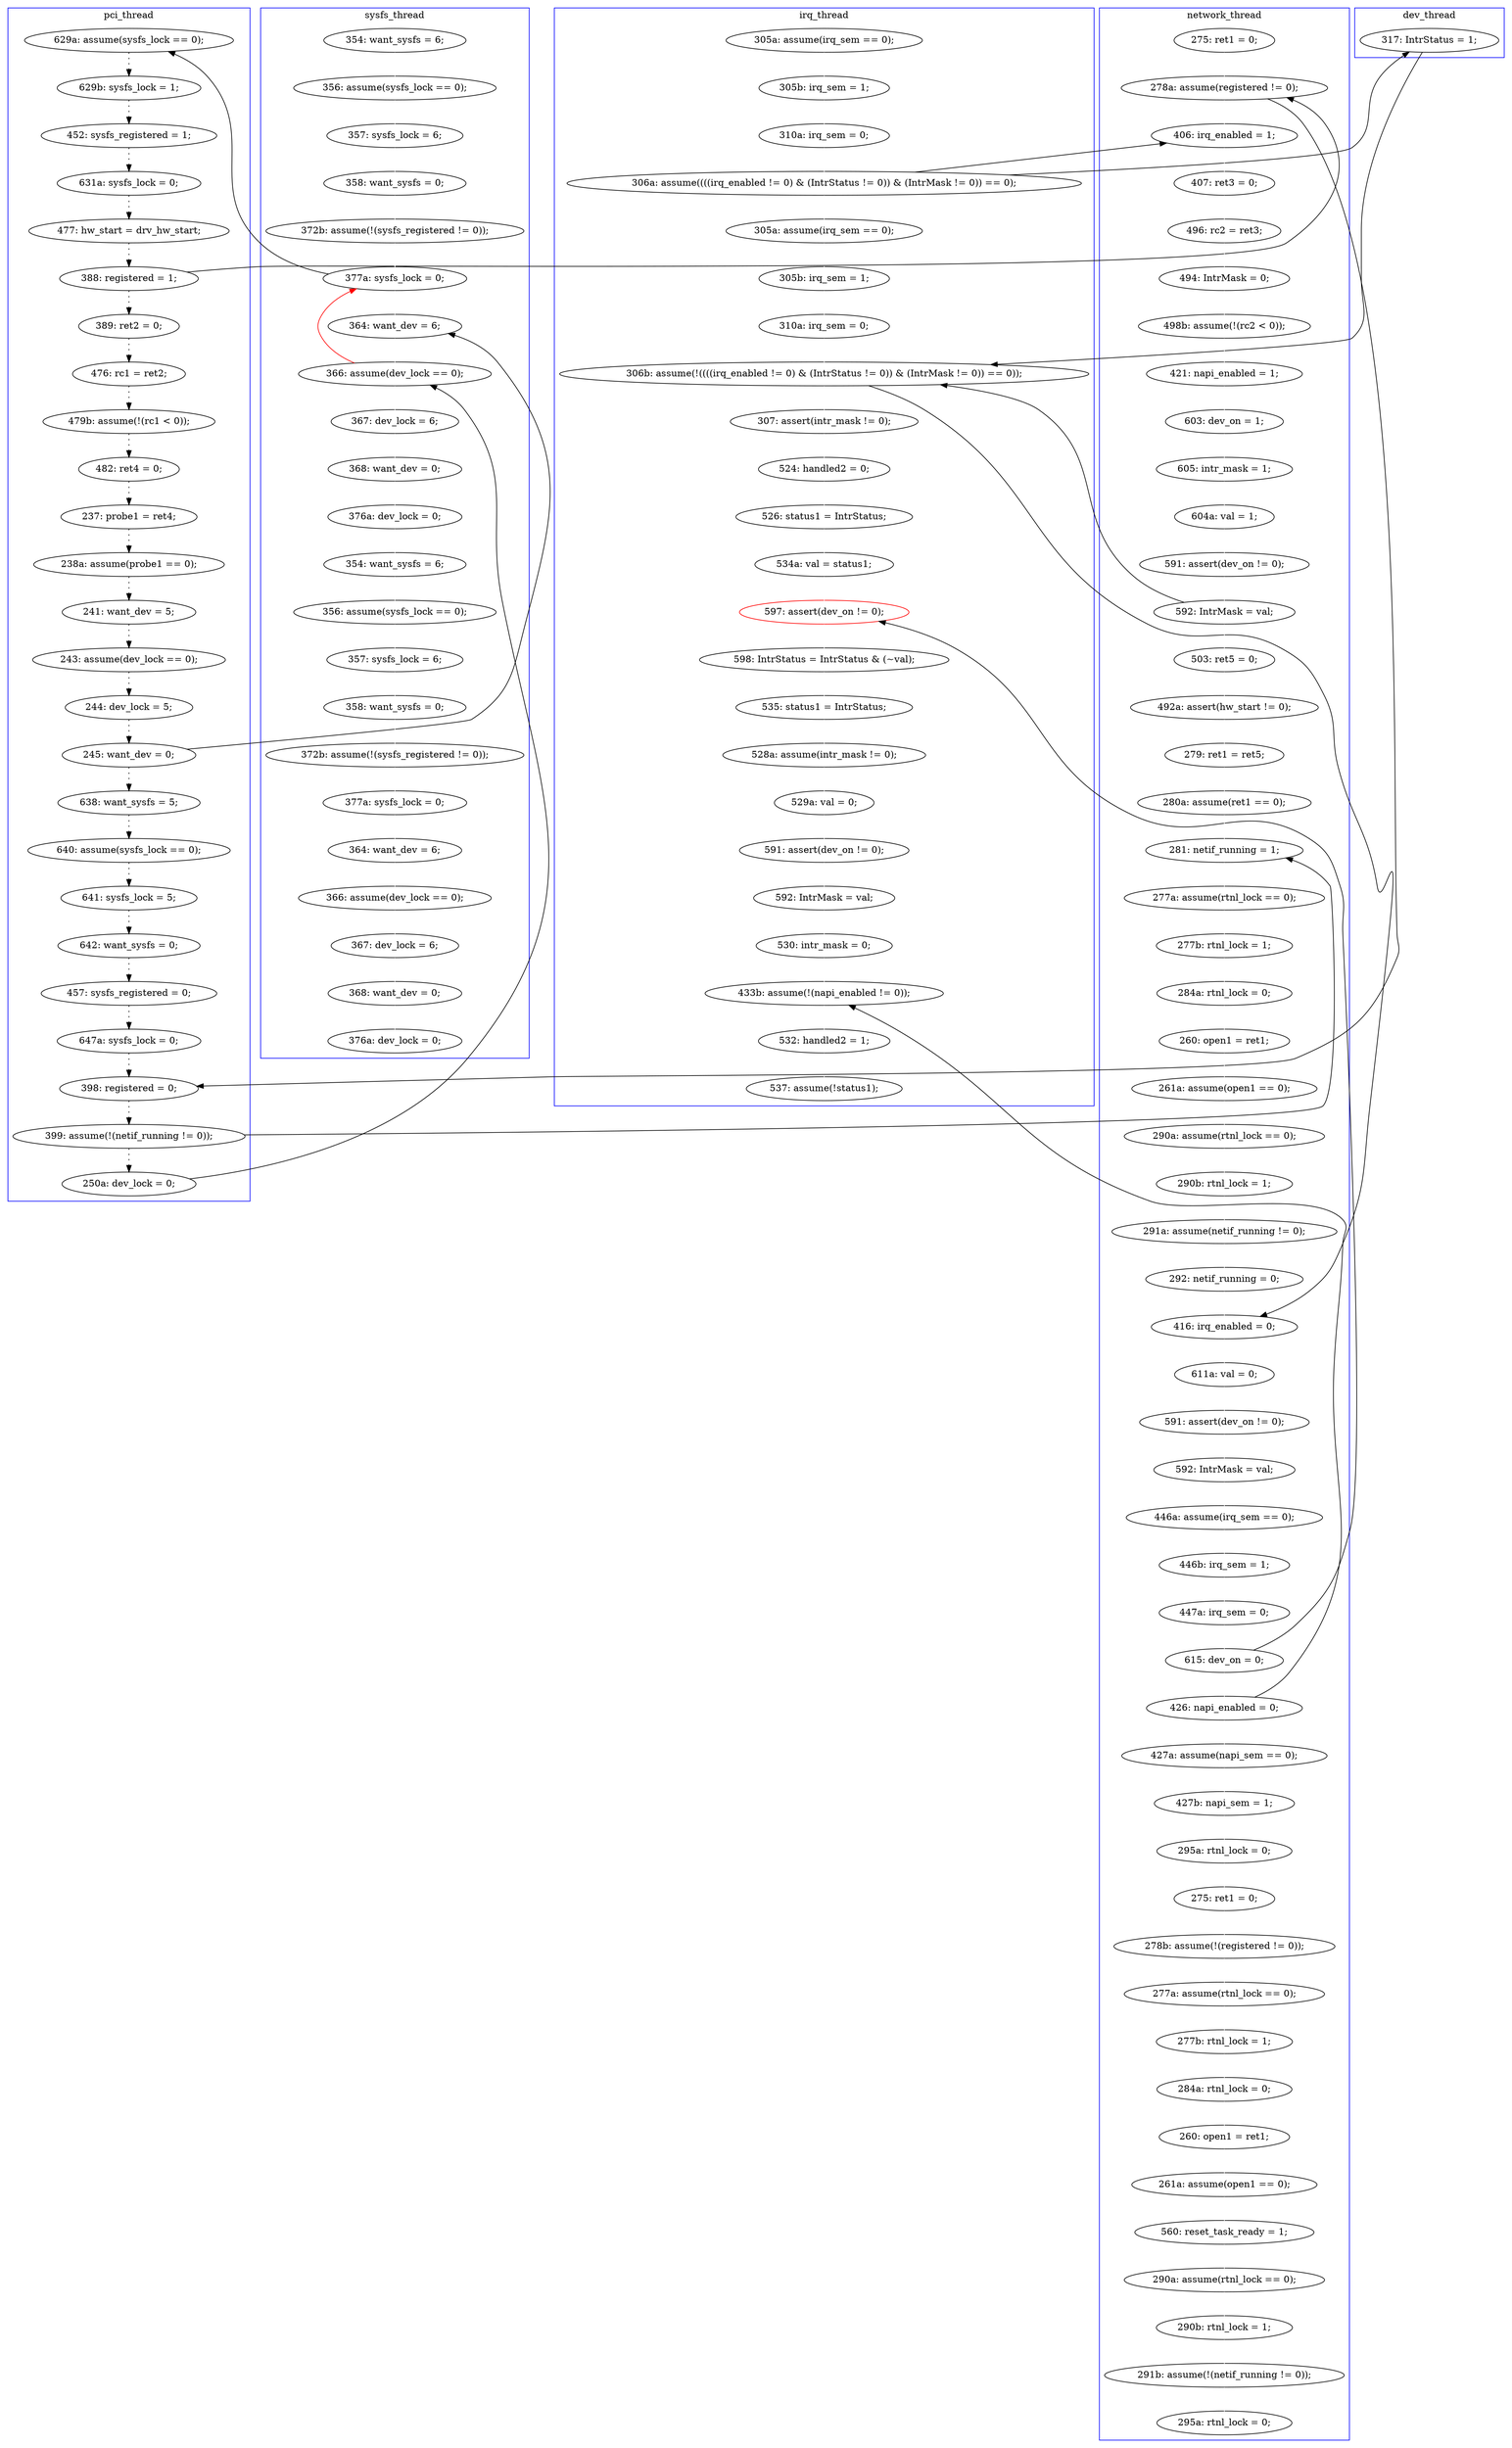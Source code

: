 digraph Counterexample {
	120 -> 51 [color = red, style = solid, constraint = false]
	157 -> 158 [color = white, style = solid]
	234 -> 236 [color = white, style = solid]
	204 -> 208 [color = white, style = solid]
	219 -> 266 [color = black, style = solid, constraint = false]
	82 -> 83 [color = black, style = dotted]
	257 -> 259 [color = white, style = solid]
	261 -> 262 [color = white, style = solid]
	84 -> 85 [color = black, style = solid, constraint = false]
	33 -> 36 [color = white, style = solid]
	30 -> 31 [color = white, style = solid]
	120 -> 121 [color = white, style = solid]
	216 -> 217 [color = white, style = solid]
	285 -> 290 [color = white, style = solid]
	122 -> 123 [color = white, style = solid]
	269 -> 271 [color = white, style = solid]
	153 -> 159 [color = white, style = solid]
	71 -> 72 [color = black, style = dotted]
	36 -> 125 [color = black, style = solid, constraint = false]
	183 -> 190 [color = white, style = solid]
	111 -> 138 [color = white, style = solid]
	132 -> 148 [color = white, style = solid]
	111 -> 112 [color = black, style = solid, constraint = false]
	236 -> 242 [color = white, style = solid]
	238 -> 261 [color = white, style = solid]
	127 -> 128 [color = white, style = solid]
	191 -> 193 [color = white, style = solid]
	148 -> 149 [color = white, style = solid]
	274 -> 275 [color = white, style = solid]
	31 -> 33 [color = white, style = solid]
	245 -> 248 [color = white, style = solid]
	76 -> 77 [color = black, style = dotted]
	152 -> 153 [color = white, style = solid]
	211 -> 215 [color = white, style = solid]
	142 -> 144 [color = white, style = solid]
	51 -> 55 [color = black, style = solid, constraint = false]
	225 -> 228 [color = white, style = solid]
	267 -> 269 [color = white, style = solid]
	84 -> 90 [color = black, style = dotted]
	203 -> 238 [color = white, style = solid]
	166 -> 171 [color = white, style = solid]
	85 -> 120 [color = white, style = solid]
	63 -> 65 [color = black, style = dotted]
	109 -> 111 [color = white, style = solid]
	90 -> 91 [color = black, style = dotted]
	144 -> 147 [color = white, style = solid]
	75 -> 76 [color = black, style = dotted]
	256 -> 257 [color = white, style = solid]
	190 -> 191 [color = white, style = solid]
	42 -> 45 [color = white, style = solid]
	177 -> 178 [color = white, style = solid]
	262 -> 264 [color = white, style = solid]
	180 -> 183 [color = white, style = solid]
	113 -> 119 [color = black, style = dotted]
	46 -> 47 [color = white, style = solid]
	36 -> 199 [color = white, style = solid]
	243 -> 244 [color = white, style = solid]
	147 -> 157 [color = white, style = solid]
	65 -> 70 [color = black, style = dotted]
	275 -> 278 [color = white, style = solid]
	224 -> 225 [color = white, style = solid]
	208 -> 210 [color = white, style = solid]
	259 -> 291 [color = white, style = solid]
	228 -> 234 [color = white, style = solid]
	80 -> 81 [color = black, style = dotted]
	125 -> 203 [color = black, style = solid, constraint = false]
	36 -> 138 [color = black, style = solid, constraint = false]
	113 -> 176 [color = black, style = solid, constraint = false]
	70 -> 111 [color = black, style = solid, constraint = false]
	139 -> 140 [color = white, style = solid]
	61 -> 63 [color = black, style = dotted]
	242 -> 243 [color = white, style = solid]
	215 -> 216 [color = white, style = solid]
	278 -> 283 [color = white, style = solid]
	47 -> 50 [color = white, style = solid]
	91 -> 92 [color = black, style = dotted]
	179 -> 180 [color = white, style = solid]
	193 -> 194 [color = white, style = solid]
	264 -> 266 [color = white, style = solid]
	158 -> 160 [color = white, style = solid]
	163 -> 203 [color = black, style = solid, constraint = false]
	244 -> 245 [color = white, style = solid]
	128 -> 129 [color = white, style = solid]
	97 -> 99 [color = black, style = dotted]
	175 -> 176 [color = white, style = solid]
	45 -> 46 [color = white, style = solid]
	252 -> 256 [color = white, style = solid]
	93 -> 97 [color = black, style = dotted]
	151 -> 152 [color = white, style = solid]
	140 -> 142 [color = white, style = solid]
	203 -> 204 [color = black, style = solid, constraint = false]
	178 -> 179 [color = white, style = solid]
	50 -> 51 [color = white, style = solid]
	99 -> 112 [color = black, style = dotted]
	219 -> 223 [color = white, style = solid]
	200 -> 201 [color = white, style = solid]
	160 -> 162 [color = white, style = solid]
	138 -> 139 [color = white, style = solid]
	271 -> 272 [color = white, style = solid]
	119 -> 120 [color = black, style = solid, constraint = false]
	162 -> 163 [color = white, style = solid]
	223 -> 283 [color = black, style = solid, constraint = false]
	266 -> 267 [color = white, style = solid]
	56 -> 61 [color = black, style = dotted]
	77 -> 80 [color = black, style = dotted]
	163 -> 166 [color = white, style = solid]
	55 -> 56 [color = black, style = dotted]
	123 -> 127 [color = white, style = solid]
	217 -> 219 [color = white, style = solid]
	223 -> 224 [color = white, style = solid]
	194 -> 204 [color = white, style = solid]
	199 -> 200 [color = white, style = solid]
	201 -> 203 [color = white, style = solid]
	283 -> 285 [color = white, style = solid]
	176 -> 177 [color = white, style = solid]
	172 -> 175 [color = white, style = solid]
	171 -> 172 [color = white, style = solid]
	81 -> 82 [color = black, style = dotted]
	248 -> 252 [color = white, style = solid]
	129 -> 130 [color = white, style = solid]
	149 -> 151 [color = white, style = solid]
	112 -> 113 [color = black, style = dotted]
	121 -> 122 [color = white, style = solid]
	130 -> 132 [color = white, style = solid]
	51 -> 85 [color = white, style = solid]
	83 -> 84 [color = black, style = dotted]
	210 -> 211 [color = white, style = solid]
	272 -> 274 [color = white, style = solid]
	92 -> 93 [color = black, style = dotted]
	72 -> 75 [color = black, style = dotted]
	70 -> 71 [color = black, style = dotted]
	subgraph cluster7 {
		label = dev_thread
		color = blue
		125  [label = "317: IntrStatus = 1;"]
	}
	subgraph cluster3 {
		label = irq_thread
		color = blue
		33  [label = "310a: irq_sem = 0;"]
		278  [label = "530: intr_mask = 0;"]
		266  [label = "597: assert(dev_on != 0);", color = red]
		264  [label = "534a: val = status1;"]
		203  [label = "306b: assume(!((((irq_enabled != 0) & (IntrStatus != 0)) & (IntrMask != 0)) == 0));"]
		200  [label = "305b: irq_sem = 1;"]
		267  [label = "598: IntrStatus = IntrStatus & (~val);"]
		283  [label = "433b: assume(!(napi_enabled != 0));"]
		261  [label = "524: handled2 = 0;"]
		201  [label = "310a: irq_sem = 0;"]
		290  [label = "537: assume(!status1);"]
		285  [label = "532: handled2 = 1;"]
		238  [label = "307: assert(intr_mask != 0);"]
		272  [label = "529a: val = 0;"]
		262  [label = "526: status1 = IntrStatus;"]
		271  [label = "528a: assume(intr_mask != 0);"]
		199  [label = "305a: assume(irq_sem == 0);"]
		30  [label = "305a: assume(irq_sem == 0);"]
		269  [label = "535: status1 = IntrStatus;"]
		275  [label = "592: IntrMask = val;"]
		31  [label = "305b: irq_sem = 1;"]
		274  [label = "591: assert(dev_on != 0);"]
		36  [label = "306a: assume((((irq_enabled != 0) & (IntrStatus != 0)) & (IntrMask != 0)) == 0);"]
	}
	subgraph cluster6 {
		label = sysfs_thread
		color = blue
		132  [label = "372b: assume(!(sysfs_registered != 0));"]
		123  [label = "376a: dev_lock = 0;"]
		121  [label = "367: dev_lock = 6;"]
		148  [label = "377a: sysfs_lock = 0;"]
		130  [label = "358: want_sysfs = 0;"]
		153  [label = "368: want_dev = 0;"]
		152  [label = "367: dev_lock = 6;"]
		47  [label = "358: want_sysfs = 0;"]
		120  [label = "366: assume(dev_lock == 0);"]
		46  [label = "357: sysfs_lock = 6;"]
		45  [label = "356: assume(sysfs_lock == 0);"]
		129  [label = "357: sysfs_lock = 6;"]
		151  [label = "366: assume(dev_lock == 0);"]
		128  [label = "356: assume(sysfs_lock == 0);"]
		50  [label = "372b: assume(!(sysfs_registered != 0));"]
		122  [label = "368: want_dev = 0;"]
		127  [label = "354: want_sysfs = 6;"]
		159  [label = "376a: dev_lock = 0;"]
		42  [label = "354: want_sysfs = 6;"]
		85  [label = "364: want_dev = 6;"]
		51  [label = "377a: sysfs_lock = 0;"]
		149  [label = "364: want_dev = 6;"]
	}
	subgraph cluster1 {
		label = pci_thread
		color = blue
		55  [label = "629a: assume(sysfs_lock == 0);"]
		77  [label = "237: probe1 = ret4;"]
		113  [label = "399: assume(!(netif_running != 0));"]
		84  [label = "245: want_dev = 0;"]
		63  [label = "631a: sysfs_lock = 0;"]
		61  [label = "452: sysfs_registered = 1;"]
		75  [label = "479b: assume(!(rc1 < 0));"]
		81  [label = "241: want_dev = 5;"]
		99  [label = "647a: sysfs_lock = 0;"]
		97  [label = "457: sysfs_registered = 0;"]
		71  [label = "389: ret2 = 0;"]
		65  [label = "477: hw_start = drv_hw_start;"]
		92  [label = "641: sysfs_lock = 5;"]
		93  [label = "642: want_sysfs = 0;"]
		112  [label = "398: registered = 0;"]
		76  [label = "482: ret4 = 0;"]
		70  [label = "388: registered = 1;"]
		82  [label = "243: assume(dev_lock == 0);"]
		90  [label = "638: want_sysfs = 5;"]
		91  [label = "640: assume(sysfs_lock == 0);"]
		119  [label = "250a: dev_lock = 0;"]
		56  [label = "629b: sysfs_lock = 1;"]
		83  [label = "244: dev_lock = 5;"]
		80  [label = "238a: assume(probe1 == 0);"]
		72  [label = "476: rc1 = ret2;"]
	}
	subgraph cluster2 {
		label = network_thread
		color = blue
		228  [label = "295a: rtnl_lock = 0;"]
		147  [label = "421: napi_enabled = 1;"]
		162  [label = "591: assert(dev_on != 0);"]
		193  [label = "291a: assume(netif_running != 0);"]
		109  [label = "275: ret1 = 0;"]
		242  [label = "277a: assume(rtnl_lock == 0);"]
		144  [label = "498b: assume(!(rc2 < 0));"]
		252  [label = "560: reset_task_ready = 1;"]
		139  [label = "407: ret3 = 0;"]
		171  [label = "492a: assert(hw_start != 0);"]
		225  [label = "427b: napi_sem = 1;"]
		210  [label = "591: assert(dev_on != 0);"]
		215  [label = "446a: assume(irq_sem == 0);"]
		244  [label = "284a: rtnl_lock = 0;"]
		211  [label = "592: IntrMask = val;"]
		183  [label = "261a: assume(open1 == 0);"]
		248  [label = "261a: assume(open1 == 0);"]
		236  [label = "278b: assume(!(registered != 0));"]
		259  [label = "291b: assume(!(netif_running != 0));"]
		223  [label = "426: napi_enabled = 0;"]
		163  [label = "592: IntrMask = val;"]
		175  [label = "280a: assume(ret1 == 0);"]
		111  [label = "278a: assume(registered != 0);"]
		191  [label = "290b: rtnl_lock = 1;"]
		194  [label = "292: netif_running = 0;"]
		224  [label = "427a: assume(napi_sem == 0);"]
		176  [label = "281: netif_running = 1;"]
		245  [label = "260: open1 = ret1;"]
		157  [label = "603: dev_on = 1;"]
		217  [label = "447a: irq_sem = 0;"]
		243  [label = "277b: rtnl_lock = 1;"]
		256  [label = "290a: assume(rtnl_lock == 0);"]
		291  [label = "295a: rtnl_lock = 0;"]
		166  [label = "503: ret5 = 0;"]
		257  [label = "290b: rtnl_lock = 1;"]
		158  [label = "605: intr_mask = 1;"]
		177  [label = "277a: assume(rtnl_lock == 0);"]
		138  [label = "406: irq_enabled = 1;"]
		190  [label = "290a: assume(rtnl_lock == 0);"]
		234  [label = "275: ret1 = 0;"]
		142  [label = "494: IntrMask = 0;"]
		216  [label = "446b: irq_sem = 1;"]
		172  [label = "279: ret1 = ret5;"]
		160  [label = "604a: val = 1;"]
		178  [label = "277b: rtnl_lock = 1;"]
		204  [label = "416: irq_enabled = 0;"]
		219  [label = "615: dev_on = 0;"]
		208  [label = "611a: val = 0;"]
		140  [label = "496: rc2 = ret3;"]
		180  [label = "260: open1 = ret1;"]
		179  [label = "284a: rtnl_lock = 0;"]
	}
}